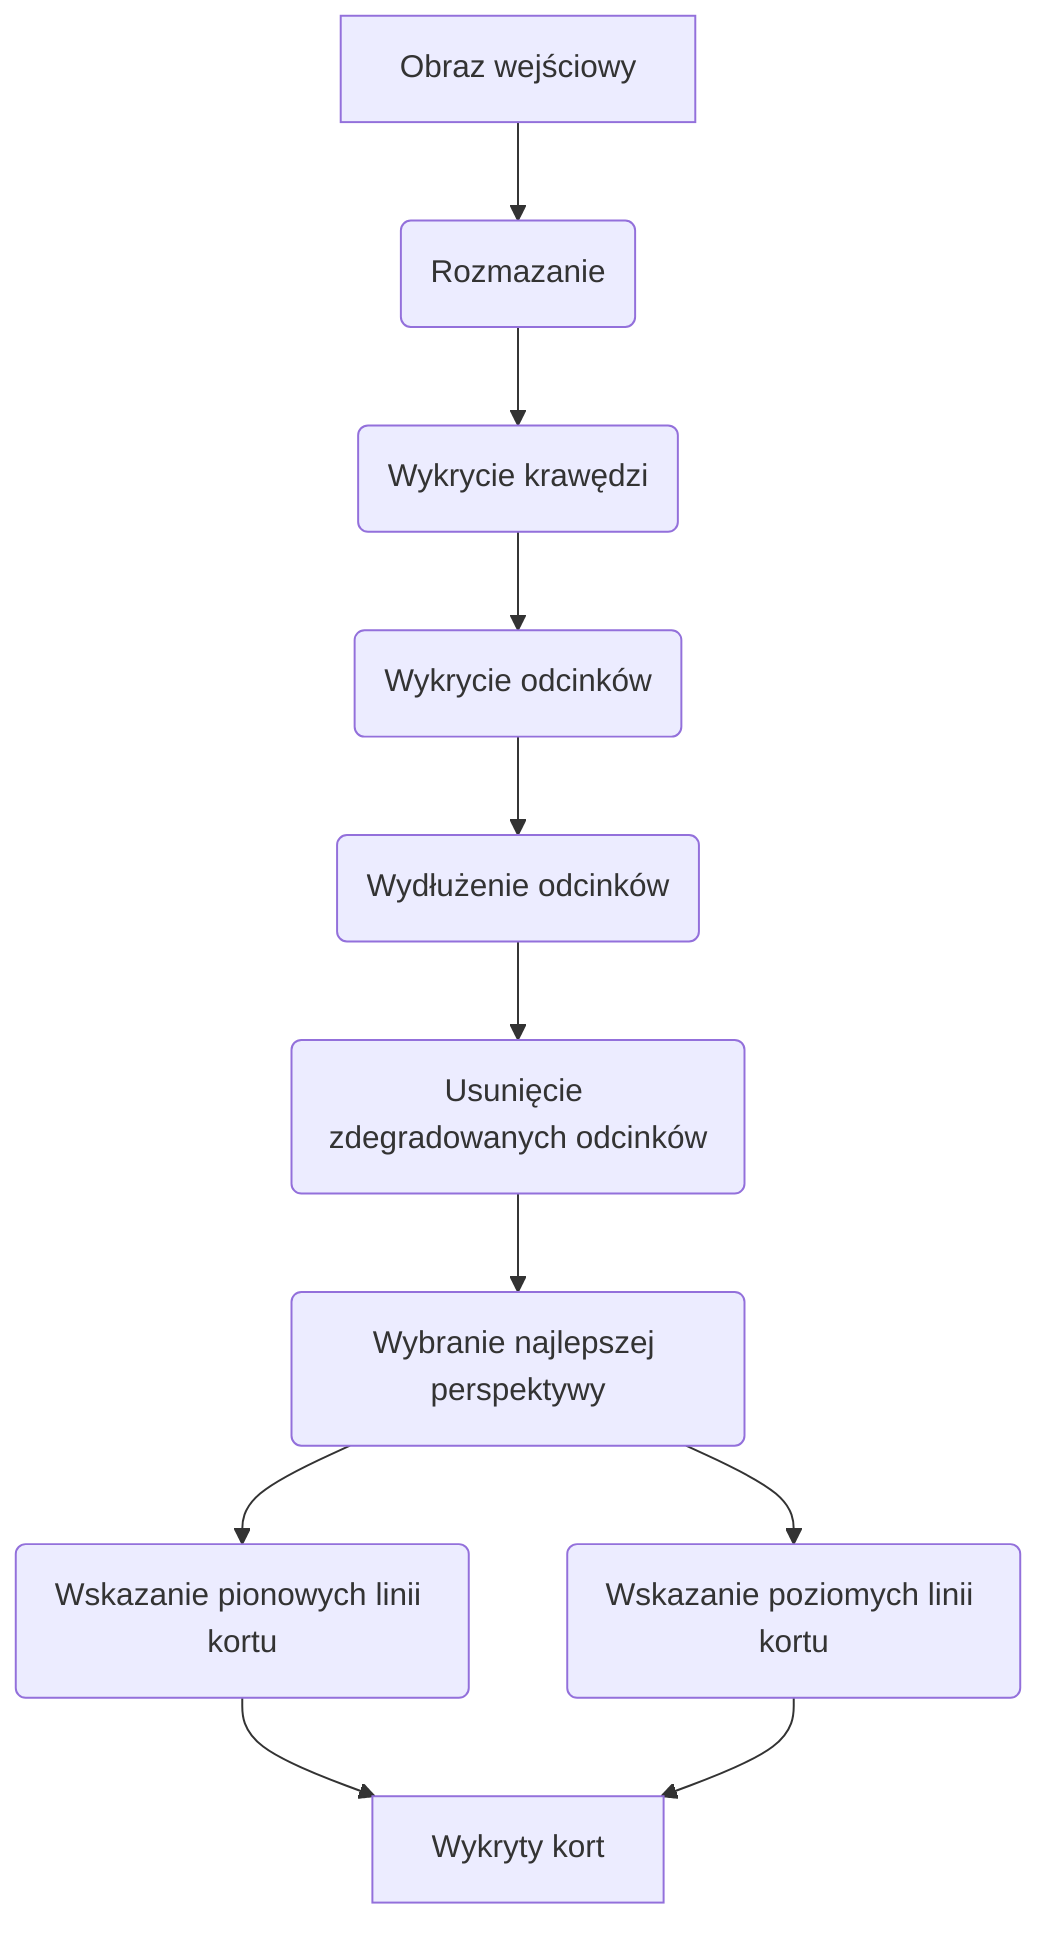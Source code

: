 graph TD

%% ...::: NODES :::...

input[Obraz wejściowy]
blur(Rozmazanie)
edges(Wykrycie krawędzi)
line_edges(Wykrycie odcinków)
line_extend(Wydłużenie odcinków)
remove_degraded(Usunięcie zdegradowanych odcinków)
best_perspective(Wybranie najlepszej perspektywy)
detect_vertical(Wskazanie pionowych linii kortu)
detect_horizontal(Wskazanie poziomych linii kortu)
court[Wykryty kort]

%% ...::: STYLING :::...

%% ...::: FLOWS :::...

input-->blur
blur-->edges
edges-->line_edges
line_edges-->line_extend
line_extend-->remove_degraded
remove_degraded-->best_perspective
best_perspective-->detect_vertical
best_perspective-->detect_horizontal
detect_vertical-->court
detect_horizontal-->court